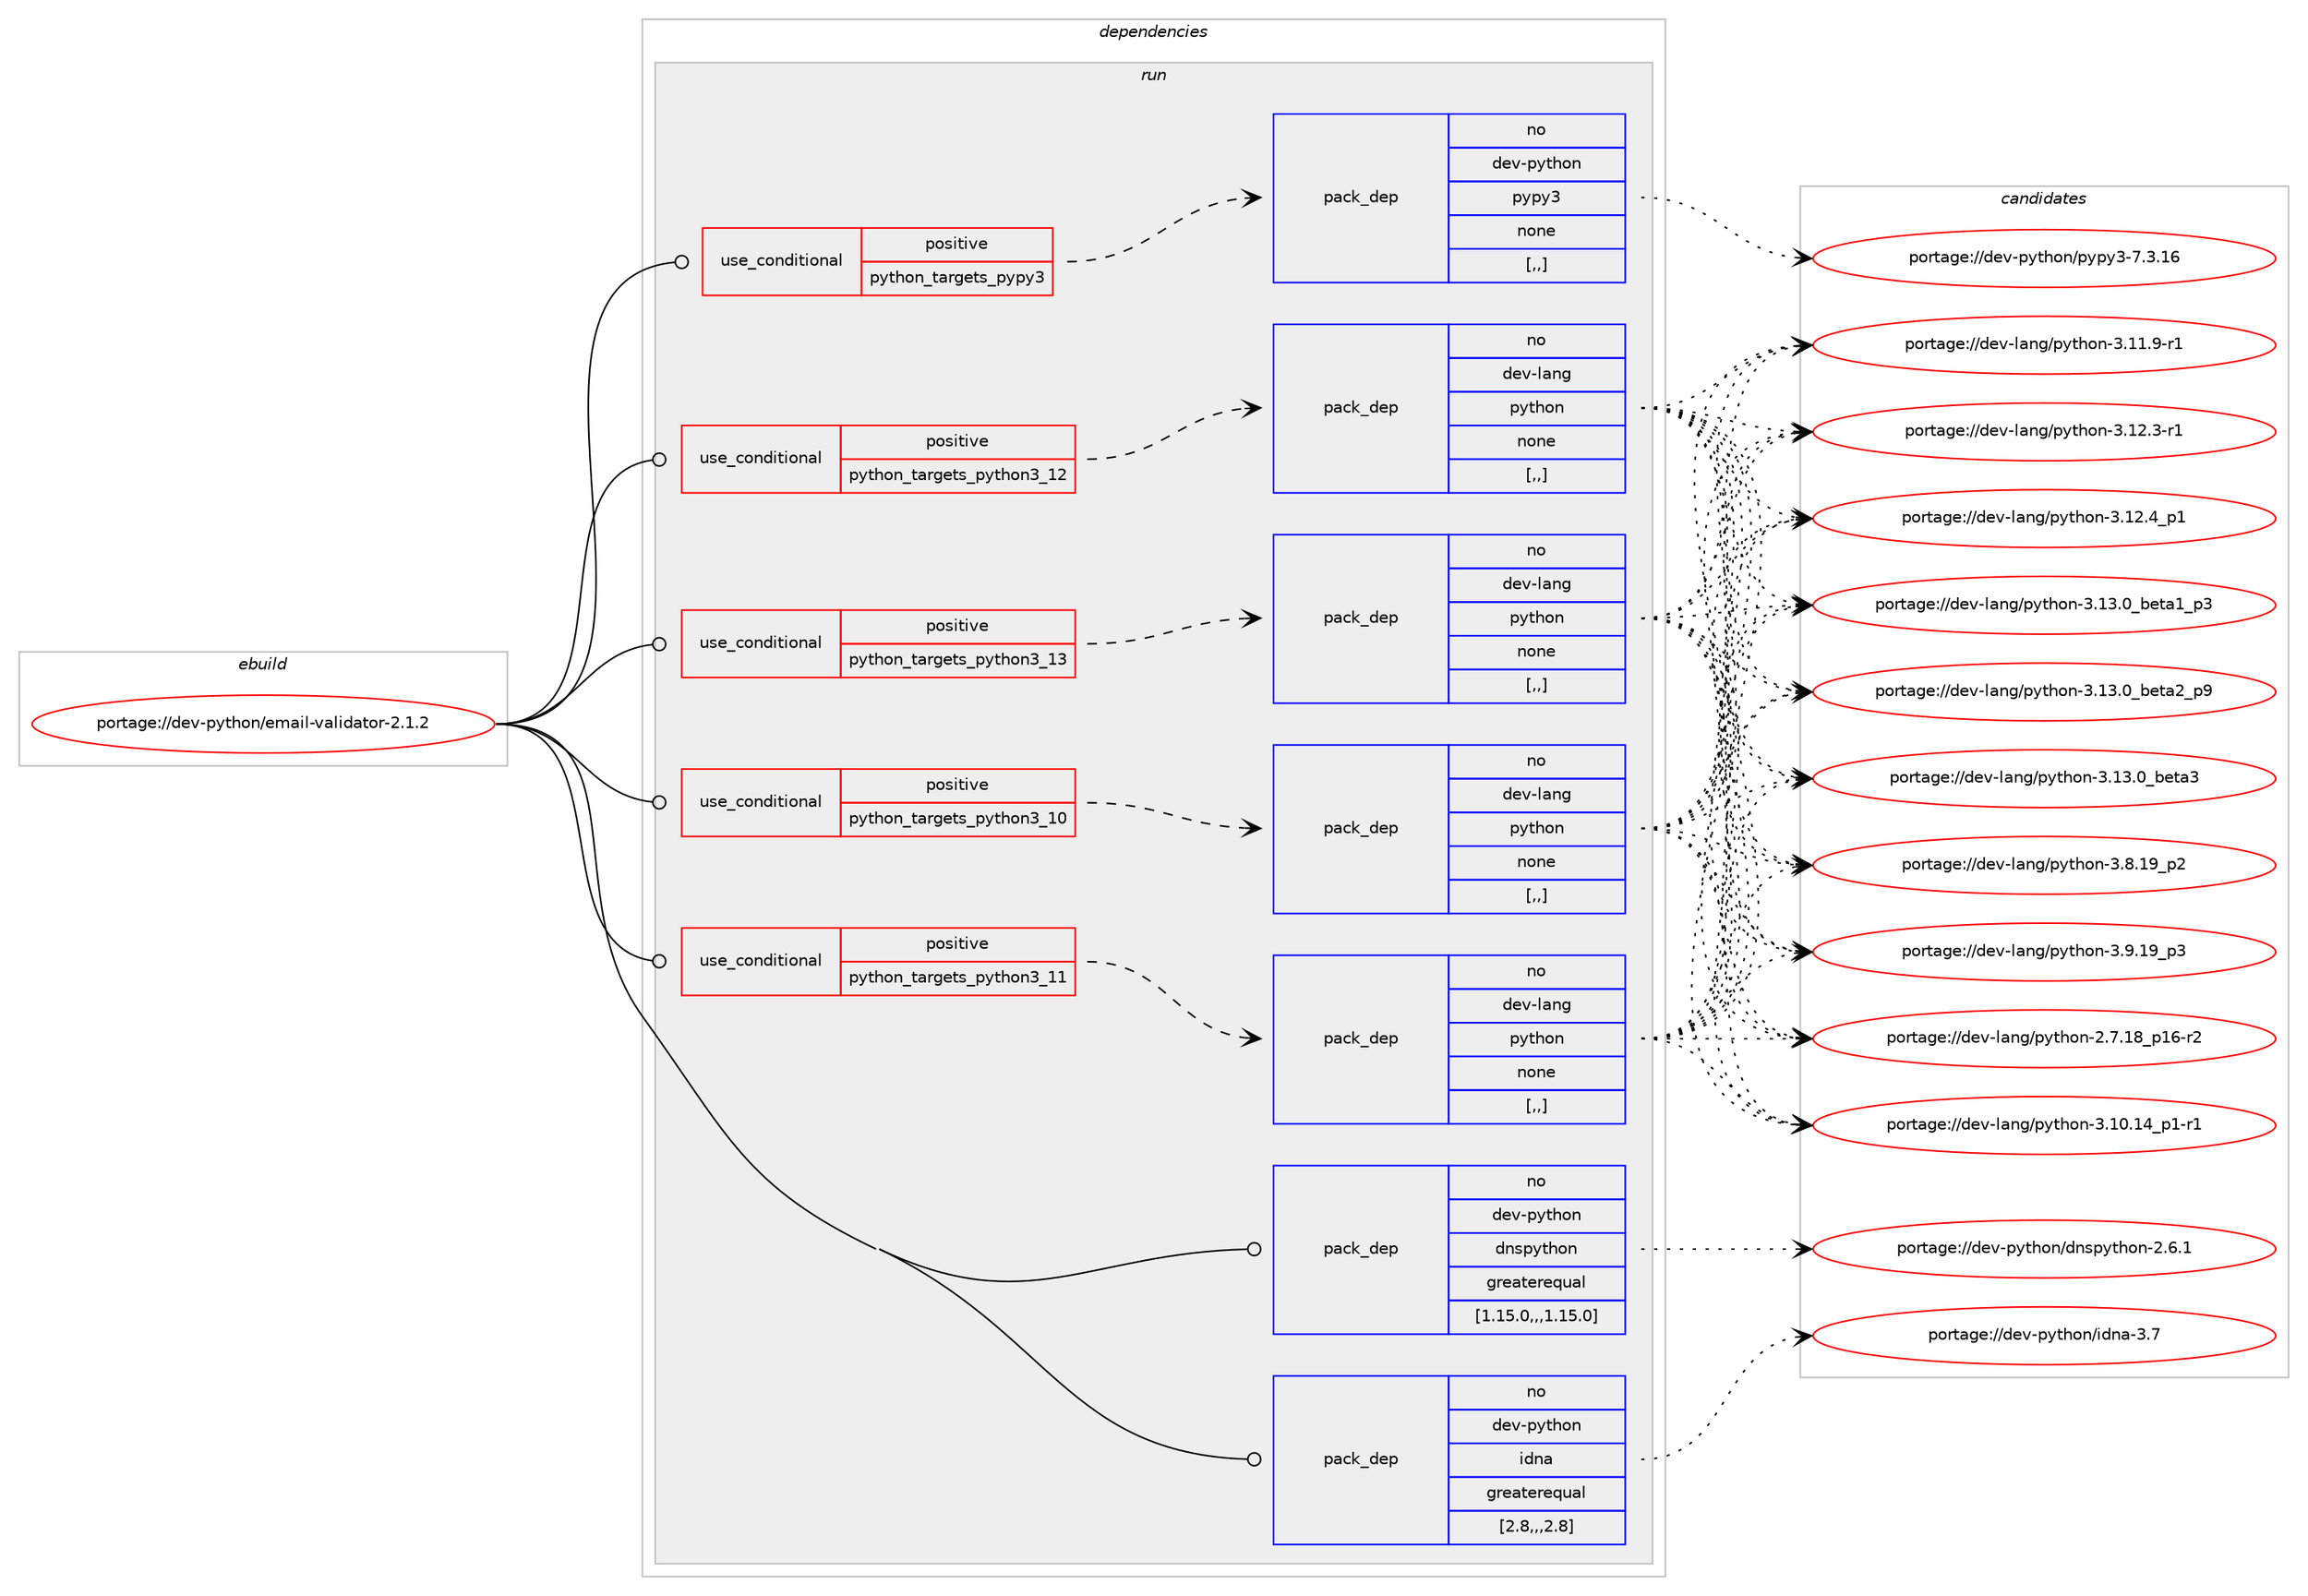 digraph prolog {

# *************
# Graph options
# *************

newrank=true;
concentrate=true;
compound=true;
graph [rankdir=LR,fontname=Helvetica,fontsize=10,ranksep=1.5];#, ranksep=2.5, nodesep=0.2];
edge  [arrowhead=vee];
node  [fontname=Helvetica,fontsize=10];

# **********
# The ebuild
# **********

subgraph cluster_leftcol {
color=gray;
rank=same;
label=<<i>ebuild</i>>;
id [label="portage://dev-python/email-validator-2.1.2", color=red, width=4, href="../dev-python/email-validator-2.1.2.svg"];
}

# ****************
# The dependencies
# ****************

subgraph cluster_midcol {
color=gray;
label=<<i>dependencies</i>>;
subgraph cluster_compile {
fillcolor="#eeeeee";
style=filled;
label=<<i>compile</i>>;
}
subgraph cluster_compileandrun {
fillcolor="#eeeeee";
style=filled;
label=<<i>compile and run</i>>;
}
subgraph cluster_run {
fillcolor="#eeeeee";
style=filled;
label=<<i>run</i>>;
subgraph cond31615 {
dependency142397 [label=<<TABLE BORDER="0" CELLBORDER="1" CELLSPACING="0" CELLPADDING="4"><TR><TD ROWSPAN="3" CELLPADDING="10">use_conditional</TD></TR><TR><TD>positive</TD></TR><TR><TD>python_targets_pypy3</TD></TR></TABLE>>, shape=none, color=red];
subgraph pack109568 {
dependency142398 [label=<<TABLE BORDER="0" CELLBORDER="1" CELLSPACING="0" CELLPADDING="4" WIDTH="220"><TR><TD ROWSPAN="6" CELLPADDING="30">pack_dep</TD></TR><TR><TD WIDTH="110">no</TD></TR><TR><TD>dev-python</TD></TR><TR><TD>pypy3</TD></TR><TR><TD>none</TD></TR><TR><TD>[,,]</TD></TR></TABLE>>, shape=none, color=blue];
}
dependency142397:e -> dependency142398:w [weight=20,style="dashed",arrowhead="vee"];
}
id:e -> dependency142397:w [weight=20,style="solid",arrowhead="odot"];
subgraph cond31616 {
dependency142399 [label=<<TABLE BORDER="0" CELLBORDER="1" CELLSPACING="0" CELLPADDING="4"><TR><TD ROWSPAN="3" CELLPADDING="10">use_conditional</TD></TR><TR><TD>positive</TD></TR><TR><TD>python_targets_python3_10</TD></TR></TABLE>>, shape=none, color=red];
subgraph pack109569 {
dependency142400 [label=<<TABLE BORDER="0" CELLBORDER="1" CELLSPACING="0" CELLPADDING="4" WIDTH="220"><TR><TD ROWSPAN="6" CELLPADDING="30">pack_dep</TD></TR><TR><TD WIDTH="110">no</TD></TR><TR><TD>dev-lang</TD></TR><TR><TD>python</TD></TR><TR><TD>none</TD></TR><TR><TD>[,,]</TD></TR></TABLE>>, shape=none, color=blue];
}
dependency142399:e -> dependency142400:w [weight=20,style="dashed",arrowhead="vee"];
}
id:e -> dependency142399:w [weight=20,style="solid",arrowhead="odot"];
subgraph cond31617 {
dependency142401 [label=<<TABLE BORDER="0" CELLBORDER="1" CELLSPACING="0" CELLPADDING="4"><TR><TD ROWSPAN="3" CELLPADDING="10">use_conditional</TD></TR><TR><TD>positive</TD></TR><TR><TD>python_targets_python3_11</TD></TR></TABLE>>, shape=none, color=red];
subgraph pack109570 {
dependency142402 [label=<<TABLE BORDER="0" CELLBORDER="1" CELLSPACING="0" CELLPADDING="4" WIDTH="220"><TR><TD ROWSPAN="6" CELLPADDING="30">pack_dep</TD></TR><TR><TD WIDTH="110">no</TD></TR><TR><TD>dev-lang</TD></TR><TR><TD>python</TD></TR><TR><TD>none</TD></TR><TR><TD>[,,]</TD></TR></TABLE>>, shape=none, color=blue];
}
dependency142401:e -> dependency142402:w [weight=20,style="dashed",arrowhead="vee"];
}
id:e -> dependency142401:w [weight=20,style="solid",arrowhead="odot"];
subgraph cond31618 {
dependency142403 [label=<<TABLE BORDER="0" CELLBORDER="1" CELLSPACING="0" CELLPADDING="4"><TR><TD ROWSPAN="3" CELLPADDING="10">use_conditional</TD></TR><TR><TD>positive</TD></TR><TR><TD>python_targets_python3_12</TD></TR></TABLE>>, shape=none, color=red];
subgraph pack109571 {
dependency142404 [label=<<TABLE BORDER="0" CELLBORDER="1" CELLSPACING="0" CELLPADDING="4" WIDTH="220"><TR><TD ROWSPAN="6" CELLPADDING="30">pack_dep</TD></TR><TR><TD WIDTH="110">no</TD></TR><TR><TD>dev-lang</TD></TR><TR><TD>python</TD></TR><TR><TD>none</TD></TR><TR><TD>[,,]</TD></TR></TABLE>>, shape=none, color=blue];
}
dependency142403:e -> dependency142404:w [weight=20,style="dashed",arrowhead="vee"];
}
id:e -> dependency142403:w [weight=20,style="solid",arrowhead="odot"];
subgraph cond31619 {
dependency142405 [label=<<TABLE BORDER="0" CELLBORDER="1" CELLSPACING="0" CELLPADDING="4"><TR><TD ROWSPAN="3" CELLPADDING="10">use_conditional</TD></TR><TR><TD>positive</TD></TR><TR><TD>python_targets_python3_13</TD></TR></TABLE>>, shape=none, color=red];
subgraph pack109572 {
dependency142406 [label=<<TABLE BORDER="0" CELLBORDER="1" CELLSPACING="0" CELLPADDING="4" WIDTH="220"><TR><TD ROWSPAN="6" CELLPADDING="30">pack_dep</TD></TR><TR><TD WIDTH="110">no</TD></TR><TR><TD>dev-lang</TD></TR><TR><TD>python</TD></TR><TR><TD>none</TD></TR><TR><TD>[,,]</TD></TR></TABLE>>, shape=none, color=blue];
}
dependency142405:e -> dependency142406:w [weight=20,style="dashed",arrowhead="vee"];
}
id:e -> dependency142405:w [weight=20,style="solid",arrowhead="odot"];
subgraph pack109573 {
dependency142407 [label=<<TABLE BORDER="0" CELLBORDER="1" CELLSPACING="0" CELLPADDING="4" WIDTH="220"><TR><TD ROWSPAN="6" CELLPADDING="30">pack_dep</TD></TR><TR><TD WIDTH="110">no</TD></TR><TR><TD>dev-python</TD></TR><TR><TD>dnspython</TD></TR><TR><TD>greaterequal</TD></TR><TR><TD>[1.15.0,,,1.15.0]</TD></TR></TABLE>>, shape=none, color=blue];
}
id:e -> dependency142407:w [weight=20,style="solid",arrowhead="odot"];
subgraph pack109574 {
dependency142408 [label=<<TABLE BORDER="0" CELLBORDER="1" CELLSPACING="0" CELLPADDING="4" WIDTH="220"><TR><TD ROWSPAN="6" CELLPADDING="30">pack_dep</TD></TR><TR><TD WIDTH="110">no</TD></TR><TR><TD>dev-python</TD></TR><TR><TD>idna</TD></TR><TR><TD>greaterequal</TD></TR><TR><TD>[2.8,,,2.8]</TD></TR></TABLE>>, shape=none, color=blue];
}
id:e -> dependency142408:w [weight=20,style="solid",arrowhead="odot"];
}
}

# **************
# The candidates
# **************

subgraph cluster_choices {
rank=same;
color=gray;
label=<<i>candidates</i>>;

subgraph choice109568 {
color=black;
nodesep=1;
choice10010111845112121116104111110471121211121215145554651464954 [label="portage://dev-python/pypy3-7.3.16", color=red, width=4,href="../dev-python/pypy3-7.3.16.svg"];
dependency142398:e -> choice10010111845112121116104111110471121211121215145554651464954:w [style=dotted,weight="100"];
}
subgraph choice109569 {
color=black;
nodesep=1;
choice100101118451089711010347112121116104111110455046554649569511249544511450 [label="portage://dev-lang/python-2.7.18_p16-r2", color=red, width=4,href="../dev-lang/python-2.7.18_p16-r2.svg"];
choice100101118451089711010347112121116104111110455146494846495295112494511449 [label="portage://dev-lang/python-3.10.14_p1-r1", color=red, width=4,href="../dev-lang/python-3.10.14_p1-r1.svg"];
choice100101118451089711010347112121116104111110455146494946574511449 [label="portage://dev-lang/python-3.11.9-r1", color=red, width=4,href="../dev-lang/python-3.11.9-r1.svg"];
choice100101118451089711010347112121116104111110455146495046514511449 [label="portage://dev-lang/python-3.12.3-r1", color=red, width=4,href="../dev-lang/python-3.12.3-r1.svg"];
choice100101118451089711010347112121116104111110455146495046529511249 [label="portage://dev-lang/python-3.12.4_p1", color=red, width=4,href="../dev-lang/python-3.12.4_p1.svg"];
choice10010111845108971101034711212111610411111045514649514648959810111697499511251 [label="portage://dev-lang/python-3.13.0_beta1_p3", color=red, width=4,href="../dev-lang/python-3.13.0_beta1_p3.svg"];
choice10010111845108971101034711212111610411111045514649514648959810111697509511257 [label="portage://dev-lang/python-3.13.0_beta2_p9", color=red, width=4,href="../dev-lang/python-3.13.0_beta2_p9.svg"];
choice1001011184510897110103471121211161041111104551464951464895981011169751 [label="portage://dev-lang/python-3.13.0_beta3", color=red, width=4,href="../dev-lang/python-3.13.0_beta3.svg"];
choice100101118451089711010347112121116104111110455146564649579511250 [label="portage://dev-lang/python-3.8.19_p2", color=red, width=4,href="../dev-lang/python-3.8.19_p2.svg"];
choice100101118451089711010347112121116104111110455146574649579511251 [label="portage://dev-lang/python-3.9.19_p3", color=red, width=4,href="../dev-lang/python-3.9.19_p3.svg"];
dependency142400:e -> choice100101118451089711010347112121116104111110455046554649569511249544511450:w [style=dotted,weight="100"];
dependency142400:e -> choice100101118451089711010347112121116104111110455146494846495295112494511449:w [style=dotted,weight="100"];
dependency142400:e -> choice100101118451089711010347112121116104111110455146494946574511449:w [style=dotted,weight="100"];
dependency142400:e -> choice100101118451089711010347112121116104111110455146495046514511449:w [style=dotted,weight="100"];
dependency142400:e -> choice100101118451089711010347112121116104111110455146495046529511249:w [style=dotted,weight="100"];
dependency142400:e -> choice10010111845108971101034711212111610411111045514649514648959810111697499511251:w [style=dotted,weight="100"];
dependency142400:e -> choice10010111845108971101034711212111610411111045514649514648959810111697509511257:w [style=dotted,weight="100"];
dependency142400:e -> choice1001011184510897110103471121211161041111104551464951464895981011169751:w [style=dotted,weight="100"];
dependency142400:e -> choice100101118451089711010347112121116104111110455146564649579511250:w [style=dotted,weight="100"];
dependency142400:e -> choice100101118451089711010347112121116104111110455146574649579511251:w [style=dotted,weight="100"];
}
subgraph choice109570 {
color=black;
nodesep=1;
choice100101118451089711010347112121116104111110455046554649569511249544511450 [label="portage://dev-lang/python-2.7.18_p16-r2", color=red, width=4,href="../dev-lang/python-2.7.18_p16-r2.svg"];
choice100101118451089711010347112121116104111110455146494846495295112494511449 [label="portage://dev-lang/python-3.10.14_p1-r1", color=red, width=4,href="../dev-lang/python-3.10.14_p1-r1.svg"];
choice100101118451089711010347112121116104111110455146494946574511449 [label="portage://dev-lang/python-3.11.9-r1", color=red, width=4,href="../dev-lang/python-3.11.9-r1.svg"];
choice100101118451089711010347112121116104111110455146495046514511449 [label="portage://dev-lang/python-3.12.3-r1", color=red, width=4,href="../dev-lang/python-3.12.3-r1.svg"];
choice100101118451089711010347112121116104111110455146495046529511249 [label="portage://dev-lang/python-3.12.4_p1", color=red, width=4,href="../dev-lang/python-3.12.4_p1.svg"];
choice10010111845108971101034711212111610411111045514649514648959810111697499511251 [label="portage://dev-lang/python-3.13.0_beta1_p3", color=red, width=4,href="../dev-lang/python-3.13.0_beta1_p3.svg"];
choice10010111845108971101034711212111610411111045514649514648959810111697509511257 [label="portage://dev-lang/python-3.13.0_beta2_p9", color=red, width=4,href="../dev-lang/python-3.13.0_beta2_p9.svg"];
choice1001011184510897110103471121211161041111104551464951464895981011169751 [label="portage://dev-lang/python-3.13.0_beta3", color=red, width=4,href="../dev-lang/python-3.13.0_beta3.svg"];
choice100101118451089711010347112121116104111110455146564649579511250 [label="portage://dev-lang/python-3.8.19_p2", color=red, width=4,href="../dev-lang/python-3.8.19_p2.svg"];
choice100101118451089711010347112121116104111110455146574649579511251 [label="portage://dev-lang/python-3.9.19_p3", color=red, width=4,href="../dev-lang/python-3.9.19_p3.svg"];
dependency142402:e -> choice100101118451089711010347112121116104111110455046554649569511249544511450:w [style=dotted,weight="100"];
dependency142402:e -> choice100101118451089711010347112121116104111110455146494846495295112494511449:w [style=dotted,weight="100"];
dependency142402:e -> choice100101118451089711010347112121116104111110455146494946574511449:w [style=dotted,weight="100"];
dependency142402:e -> choice100101118451089711010347112121116104111110455146495046514511449:w [style=dotted,weight="100"];
dependency142402:e -> choice100101118451089711010347112121116104111110455146495046529511249:w [style=dotted,weight="100"];
dependency142402:e -> choice10010111845108971101034711212111610411111045514649514648959810111697499511251:w [style=dotted,weight="100"];
dependency142402:e -> choice10010111845108971101034711212111610411111045514649514648959810111697509511257:w [style=dotted,weight="100"];
dependency142402:e -> choice1001011184510897110103471121211161041111104551464951464895981011169751:w [style=dotted,weight="100"];
dependency142402:e -> choice100101118451089711010347112121116104111110455146564649579511250:w [style=dotted,weight="100"];
dependency142402:e -> choice100101118451089711010347112121116104111110455146574649579511251:w [style=dotted,weight="100"];
}
subgraph choice109571 {
color=black;
nodesep=1;
choice100101118451089711010347112121116104111110455046554649569511249544511450 [label="portage://dev-lang/python-2.7.18_p16-r2", color=red, width=4,href="../dev-lang/python-2.7.18_p16-r2.svg"];
choice100101118451089711010347112121116104111110455146494846495295112494511449 [label="portage://dev-lang/python-3.10.14_p1-r1", color=red, width=4,href="../dev-lang/python-3.10.14_p1-r1.svg"];
choice100101118451089711010347112121116104111110455146494946574511449 [label="portage://dev-lang/python-3.11.9-r1", color=red, width=4,href="../dev-lang/python-3.11.9-r1.svg"];
choice100101118451089711010347112121116104111110455146495046514511449 [label="portage://dev-lang/python-3.12.3-r1", color=red, width=4,href="../dev-lang/python-3.12.3-r1.svg"];
choice100101118451089711010347112121116104111110455146495046529511249 [label="portage://dev-lang/python-3.12.4_p1", color=red, width=4,href="../dev-lang/python-3.12.4_p1.svg"];
choice10010111845108971101034711212111610411111045514649514648959810111697499511251 [label="portage://dev-lang/python-3.13.0_beta1_p3", color=red, width=4,href="../dev-lang/python-3.13.0_beta1_p3.svg"];
choice10010111845108971101034711212111610411111045514649514648959810111697509511257 [label="portage://dev-lang/python-3.13.0_beta2_p9", color=red, width=4,href="../dev-lang/python-3.13.0_beta2_p9.svg"];
choice1001011184510897110103471121211161041111104551464951464895981011169751 [label="portage://dev-lang/python-3.13.0_beta3", color=red, width=4,href="../dev-lang/python-3.13.0_beta3.svg"];
choice100101118451089711010347112121116104111110455146564649579511250 [label="portage://dev-lang/python-3.8.19_p2", color=red, width=4,href="../dev-lang/python-3.8.19_p2.svg"];
choice100101118451089711010347112121116104111110455146574649579511251 [label="portage://dev-lang/python-3.9.19_p3", color=red, width=4,href="../dev-lang/python-3.9.19_p3.svg"];
dependency142404:e -> choice100101118451089711010347112121116104111110455046554649569511249544511450:w [style=dotted,weight="100"];
dependency142404:e -> choice100101118451089711010347112121116104111110455146494846495295112494511449:w [style=dotted,weight="100"];
dependency142404:e -> choice100101118451089711010347112121116104111110455146494946574511449:w [style=dotted,weight="100"];
dependency142404:e -> choice100101118451089711010347112121116104111110455146495046514511449:w [style=dotted,weight="100"];
dependency142404:e -> choice100101118451089711010347112121116104111110455146495046529511249:w [style=dotted,weight="100"];
dependency142404:e -> choice10010111845108971101034711212111610411111045514649514648959810111697499511251:w [style=dotted,weight="100"];
dependency142404:e -> choice10010111845108971101034711212111610411111045514649514648959810111697509511257:w [style=dotted,weight="100"];
dependency142404:e -> choice1001011184510897110103471121211161041111104551464951464895981011169751:w [style=dotted,weight="100"];
dependency142404:e -> choice100101118451089711010347112121116104111110455146564649579511250:w [style=dotted,weight="100"];
dependency142404:e -> choice100101118451089711010347112121116104111110455146574649579511251:w [style=dotted,weight="100"];
}
subgraph choice109572 {
color=black;
nodesep=1;
choice100101118451089711010347112121116104111110455046554649569511249544511450 [label="portage://dev-lang/python-2.7.18_p16-r2", color=red, width=4,href="../dev-lang/python-2.7.18_p16-r2.svg"];
choice100101118451089711010347112121116104111110455146494846495295112494511449 [label="portage://dev-lang/python-3.10.14_p1-r1", color=red, width=4,href="../dev-lang/python-3.10.14_p1-r1.svg"];
choice100101118451089711010347112121116104111110455146494946574511449 [label="portage://dev-lang/python-3.11.9-r1", color=red, width=4,href="../dev-lang/python-3.11.9-r1.svg"];
choice100101118451089711010347112121116104111110455146495046514511449 [label="portage://dev-lang/python-3.12.3-r1", color=red, width=4,href="../dev-lang/python-3.12.3-r1.svg"];
choice100101118451089711010347112121116104111110455146495046529511249 [label="portage://dev-lang/python-3.12.4_p1", color=red, width=4,href="../dev-lang/python-3.12.4_p1.svg"];
choice10010111845108971101034711212111610411111045514649514648959810111697499511251 [label="portage://dev-lang/python-3.13.0_beta1_p3", color=red, width=4,href="../dev-lang/python-3.13.0_beta1_p3.svg"];
choice10010111845108971101034711212111610411111045514649514648959810111697509511257 [label="portage://dev-lang/python-3.13.0_beta2_p9", color=red, width=4,href="../dev-lang/python-3.13.0_beta2_p9.svg"];
choice1001011184510897110103471121211161041111104551464951464895981011169751 [label="portage://dev-lang/python-3.13.0_beta3", color=red, width=4,href="../dev-lang/python-3.13.0_beta3.svg"];
choice100101118451089711010347112121116104111110455146564649579511250 [label="portage://dev-lang/python-3.8.19_p2", color=red, width=4,href="../dev-lang/python-3.8.19_p2.svg"];
choice100101118451089711010347112121116104111110455146574649579511251 [label="portage://dev-lang/python-3.9.19_p3", color=red, width=4,href="../dev-lang/python-3.9.19_p3.svg"];
dependency142406:e -> choice100101118451089711010347112121116104111110455046554649569511249544511450:w [style=dotted,weight="100"];
dependency142406:e -> choice100101118451089711010347112121116104111110455146494846495295112494511449:w [style=dotted,weight="100"];
dependency142406:e -> choice100101118451089711010347112121116104111110455146494946574511449:w [style=dotted,weight="100"];
dependency142406:e -> choice100101118451089711010347112121116104111110455146495046514511449:w [style=dotted,weight="100"];
dependency142406:e -> choice100101118451089711010347112121116104111110455146495046529511249:w [style=dotted,weight="100"];
dependency142406:e -> choice10010111845108971101034711212111610411111045514649514648959810111697499511251:w [style=dotted,weight="100"];
dependency142406:e -> choice10010111845108971101034711212111610411111045514649514648959810111697509511257:w [style=dotted,weight="100"];
dependency142406:e -> choice1001011184510897110103471121211161041111104551464951464895981011169751:w [style=dotted,weight="100"];
dependency142406:e -> choice100101118451089711010347112121116104111110455146564649579511250:w [style=dotted,weight="100"];
dependency142406:e -> choice100101118451089711010347112121116104111110455146574649579511251:w [style=dotted,weight="100"];
}
subgraph choice109573 {
color=black;
nodesep=1;
choice1001011184511212111610411111047100110115112121116104111110455046544649 [label="portage://dev-python/dnspython-2.6.1", color=red, width=4,href="../dev-python/dnspython-2.6.1.svg"];
dependency142407:e -> choice1001011184511212111610411111047100110115112121116104111110455046544649:w [style=dotted,weight="100"];
}
subgraph choice109574 {
color=black;
nodesep=1;
choice10010111845112121116104111110471051001109745514655 [label="portage://dev-python/idna-3.7", color=red, width=4,href="../dev-python/idna-3.7.svg"];
dependency142408:e -> choice10010111845112121116104111110471051001109745514655:w [style=dotted,weight="100"];
}
}

}
